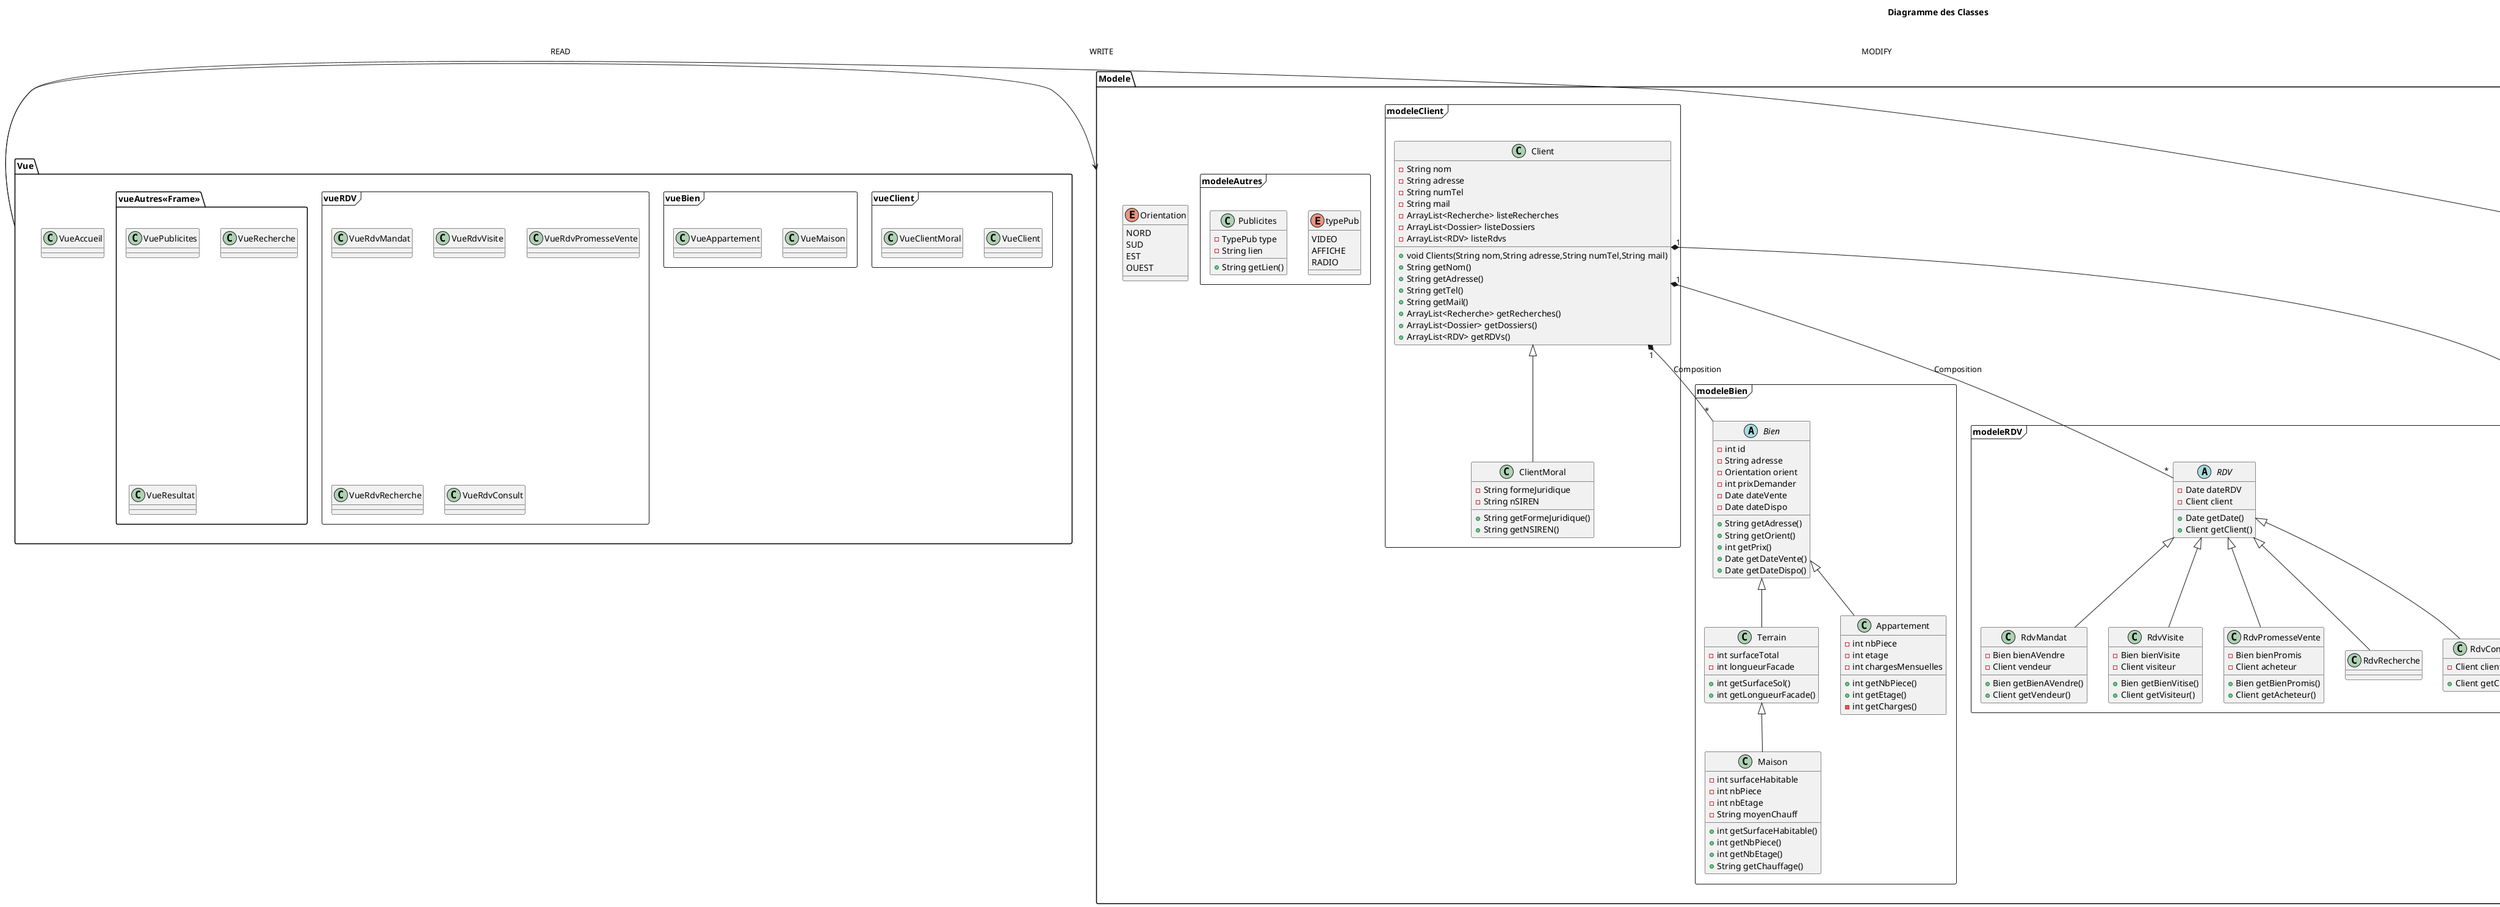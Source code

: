 @startuml

title Diagramme des Classes

package Modele <<Folder>> {
    package modeleClient <<Frame>> {
        class Client {
          -String nom
          -String adresse
          -String numTel
          -String mail
          -ArrayList<Recherche> listeRecherches
          -ArrayList<Dossier> listeDossiers
          -ArrayList<RDV> listeRdvs
          +void Clients(String nom,String adresse,String numTel,String mail)
          +String getNom()
          +String getAdresse()
          +String getTel()
          +String getMail()
          +ArrayList<Recherche> getRecherches()
          +ArrayList<Dossier> getDossiers()
          +ArrayList<RDV> getRDVs()
        }

        class ClientMoral extends Client{
        -String formeJuridique
        +String getFormeJuridique()
        -String nSIREN
        +String getNSIREN()
        }
    }

    enum Orientation{
        NORD
        SUD
        EST
        OUEST
    }
    package modeleBien <<Frame>> {
        abstract Bien {
            -int id
            -String adresse
            -Orientation orient
            -int prixDemander
            -Date dateVente
            -Date dateDispo
            +String getAdresse()
            +String getOrient()
            +int getPrix()
            +Date getDateVente()
            +Date getDateDispo()
        }
        class Terrain extends Bien{
            -int surfaceTotal
            -int longueurFacade
            +int getSurfaceSol()
            +int getLongueurFacade()
        }
        class Maison extends Terrain{
            -int surfaceHabitable
            -int nbPiece
            -int nbEtage
            -String moyenChauff
            +int getSurfaceHabitable()
            +int getNbPiece()
            +int getNbEtage()
            +String getChauffage()
        }
        class Appartement extends Bien{
            -int nbPiece
            -int etage
            -int chargesMensuelles
            +int getNbPiece()
            +int getEtage()
            -int getCharges()
        }
    }

    package modeleRDV <<Frame>> {
        abstract RDV{
            -Date dateRDV
            -Client client
            +Date getDate()
            +Client getClient()
        }

        class RdvMandat extends RDV{
            -Bien bienAVendre
            -Client vendeur
            +Bien getBienAVendre()
            +Client getVendeur()
        }

        class RdvVisite extends RDV{
            -Bien bienVisite
            -Client visiteur
            +Bien getBienVitise()
            +Client getVisiteur()
        }

        class RdvPromesseVente extends RDV{
            -Bien bienPromis
            -Client acheteur
            +Bien getBienPromis()
            +Client getAcheteur()
        }

        class RdvRecherche extends RDV{
        }

        class RdvConsult extends RDV{
            -Client client
            +Client getClient()
        }
    }

    package modeleAutres <<Frame>> {
	
		enum typePub{
		  VIDEO
		  AFFICHE
		  RADIO
		}
        class Publicites{
          -TypePub type
          -String lien
          +String getLien()
        }
    }
}

Client "1" *-- "*" Bien: Composition
Client "1" *-- "*" Recherche: Composition
Client "1" *-- "*" RDV: Composition

package Vue <<Folder>> {
    class VueAccueil{
    }
    package vueClient <<Frame>> {
        class VueClient{
        }
        class VueClientMoral{
        }
    }
    package vueBien <<Frame>> {
        class VueMaison{
        }

        class VueAppartement{
        }
    }

    package vueRDV <<Frame>> {
        class VueRdvMandat{
        }

        class VueRdvVisite{
        }

        class VueRdvPromesseVente{
        }

        class VueRdvRecherche{
        }

        class VueRdvConsult{
        }
    }

    package vueAutres<<Frame>> {
        class VuePublicites{
        }
        class VueRecherche{
        }
		class VueResultat{
        }
    }
}

package Controleur <<Folder>> {
    package controleurClient <<Frame>> {
        class ControleurClient{
        }
        class ControleurClientMoral{
        }
    }
    package controleurBien <<Frame>> {
        class ControleurMaison{
        }

        class ControleurAppartement{
        }
    }

    package controleurRDV <<Frame>> {
        class ControleurRdvMandat{
        }

        class ControleurRdvVisite{
        }

        class ControleurRdvPromesseVente{
        }

        class ControleurRdvRecherche{
        }

        class ControleurRdvConsult{
        }
    }

    package controleurAutres<<Frame>> {
        class ControleurPublicites{
        }
        class ControleurRecherche{
        }
    }
}

Vue -> Modele : READ
Vue -> Controleur : WRITE
Controleur -> Modele : MODIFY


@enduml
